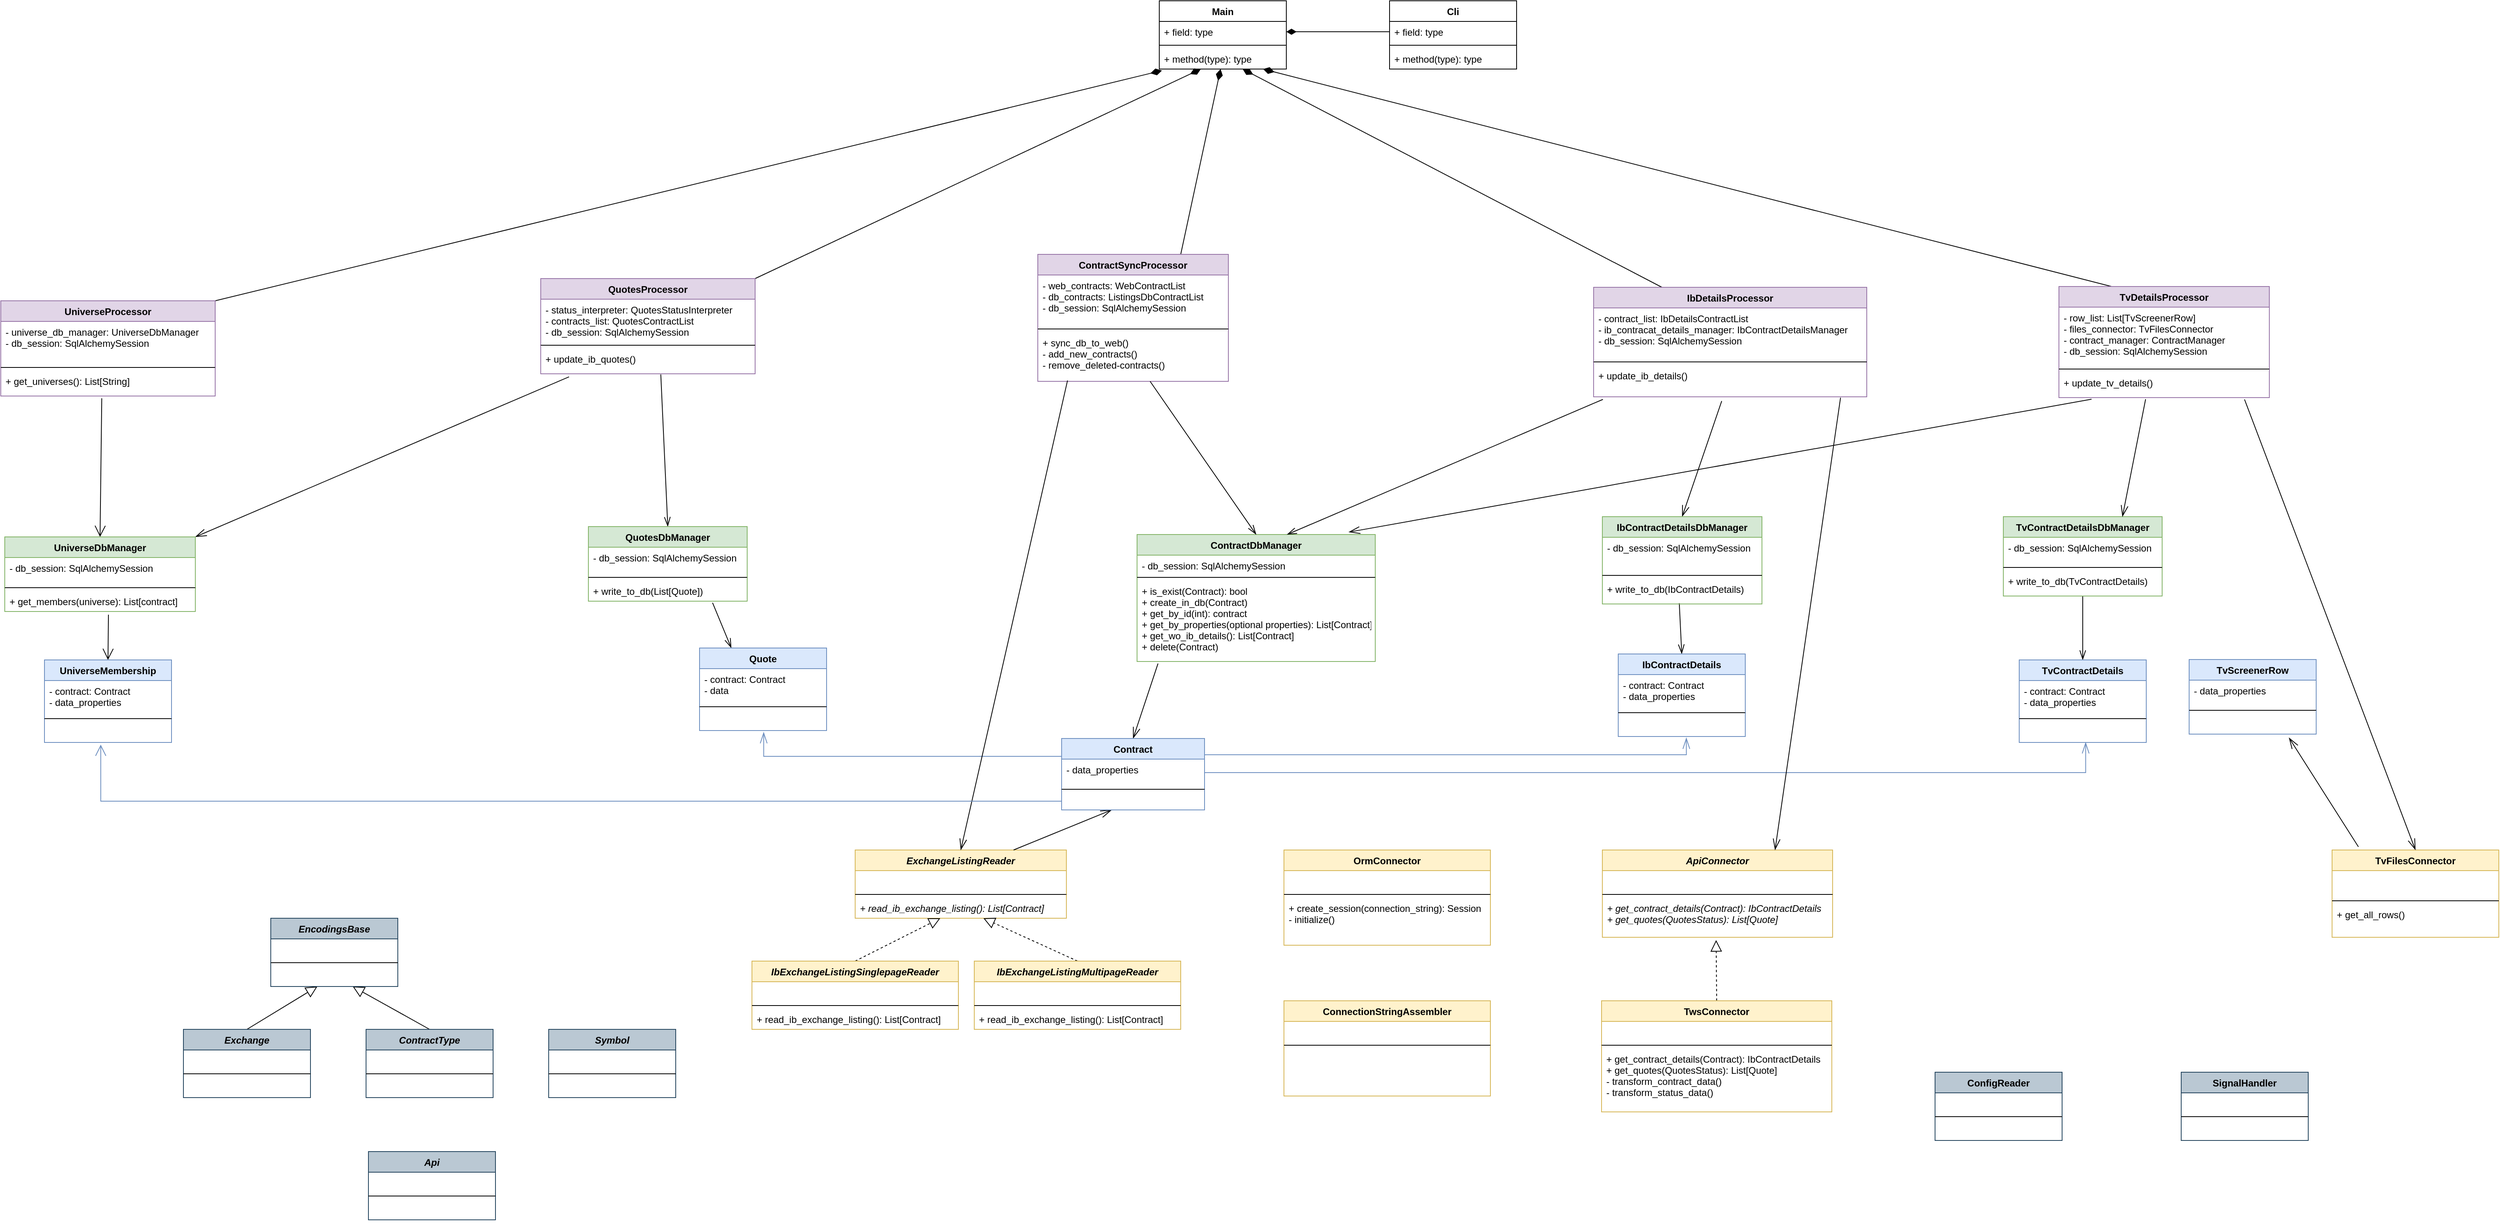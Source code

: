 <mxfile version="16.5.1" type="device"><diagram id="IdjLXu86w-GLdggfMfgk" name="Page-1"><mxGraphModel dx="1854" dy="2443" grid="1" gridSize="10" guides="1" tooltips="1" connect="1" arrows="1" fold="1" page="1" pageScale="1" pageWidth="827" pageHeight="1169" math="0" shadow="0"><root><mxCell id="0"/><mxCell id="1" parent="0"/><mxCell id="6zD2pfqzZopk3A7BasNK-46" style="edgeStyle=none;rounded=0;orthogonalLoop=1;jettySize=auto;html=1;entryX=0.5;entryY=0;entryDx=0;entryDy=0;startArrow=none;startFill=0;endArrow=openThin;endFill=0;fillColor=#000000;endSize=12;startSize=12;exitX=0.088;exitY=1.025;exitDx=0;exitDy=0;exitPerimeter=0;" parent="1" source="9" target="6zD2pfqzZopk3A7BasNK-41" edge="1"><mxGeometry relative="1" as="geometry"/></mxCell><mxCell id="6" value="ContractDbManager" style="swimlane;fontStyle=1;align=center;verticalAlign=top;childLayout=stackLayout;horizontal=1;startSize=26;horizontalStack=0;resizeParent=1;resizeParentMax=0;resizeLast=0;collapsible=1;marginBottom=0;fillColor=#d5e8d4;strokeColor=#82b366;" parent="1" vertex="1"><mxGeometry x="1795" y="152.5" width="300" height="160" as="geometry"/></mxCell><mxCell id="7" value="- db_session: SqlAlchemySession" style="text;strokeColor=none;fillColor=none;align=left;verticalAlign=top;spacingLeft=4;spacingRight=4;overflow=hidden;rotatable=0;points=[[0,0.5],[1,0.5]];portConstraint=eastwest;" parent="6" vertex="1"><mxGeometry y="26" width="300" height="24" as="geometry"/></mxCell><mxCell id="8" value="" style="line;strokeWidth=1;fillColor=none;align=left;verticalAlign=middle;spacingTop=-1;spacingLeft=3;spacingRight=3;rotatable=0;labelPosition=right;points=[];portConstraint=eastwest;" parent="6" vertex="1"><mxGeometry y="50" width="300" height="8" as="geometry"/></mxCell><mxCell id="9" value="+ is_exist(Contract): bool&#10;+ create_in_db(Contract)&#10;+ get_by_id(int): contract&#10;+ get_by_properties(optional properties): List[Contract]&#10;+ get_wo_ib_details(): List[Contract]&#10;+ delete(Contract)" style="text;strokeColor=none;fillColor=none;align=left;verticalAlign=top;spacingLeft=4;spacingRight=4;overflow=hidden;rotatable=0;points=[[0,0.5],[1,0.5]];portConstraint=eastwest;" parent="6" vertex="1"><mxGeometry y="58" width="300" height="102" as="geometry"/></mxCell><mxCell id="eqzDd1jZ1NdBC3ddUP8t-183" style="edgeStyle=none;rounded=0;orthogonalLoop=1;jettySize=auto;html=1;exitX=0.25;exitY=0;exitDx=0;exitDy=0;endArrow=none;endFill=0;startSize=10;endSize=12;entryX=0.782;entryY=1.077;entryDx=0;entryDy=0;entryPerimeter=0;startArrow=openThin;startFill=0;" parent="1" source="10" target="6zD2pfqzZopk3A7BasNK-56" edge="1"><mxGeometry relative="1" as="geometry"><mxPoint x="1382.697" y="-9.5" as="targetPoint"/></mxGeometry></mxCell><mxCell id="10" value="Quote" style="swimlane;fontStyle=1;align=center;verticalAlign=top;childLayout=stackLayout;horizontal=1;startSize=26;horizontalStack=0;resizeParent=1;resizeParentMax=0;resizeLast=0;collapsible=1;marginBottom=0;fillColor=#dae8fc;strokeColor=#6c8ebf;" parent="1" vertex="1"><mxGeometry x="1244" y="295.5" width="160" height="104" as="geometry"/></mxCell><mxCell id="11" value="- contract: Contract&#10;- data" style="text;strokeColor=none;fillColor=none;align=left;verticalAlign=top;spacingLeft=4;spacingRight=4;overflow=hidden;rotatable=0;points=[[0,0.5],[1,0.5]];portConstraint=eastwest;" parent="10" vertex="1"><mxGeometry y="26" width="160" height="44" as="geometry"/></mxCell><mxCell id="12" value="" style="line;strokeWidth=1;fillColor=none;align=left;verticalAlign=middle;spacingTop=-1;spacingLeft=3;spacingRight=3;rotatable=0;labelPosition=right;points=[];portConstraint=eastwest;" parent="10" vertex="1"><mxGeometry y="70" width="160" height="8" as="geometry"/></mxCell><mxCell id="13" value=" " style="text;strokeColor=none;fillColor=none;align=left;verticalAlign=top;spacingLeft=4;spacingRight=4;overflow=hidden;rotatable=0;points=[[0,0.5],[1,0.5]];portConstraint=eastwest;" parent="10" vertex="1"><mxGeometry y="78" width="160" height="26" as="geometry"/></mxCell><mxCell id="eqzDd1jZ1NdBC3ddUP8t-166" style="edgeStyle=none;rounded=0;orthogonalLoop=1;jettySize=auto;html=1;exitX=0.5;exitY=0;exitDx=0;exitDy=0;entryX=0.56;entryY=1.026;entryDx=0;entryDy=0;entryPerimeter=0;endArrow=none;endFill=0;startSize=10;endSize=12;startArrow=openThin;startFill=0;" parent="1" source="6zD2pfqzZopk3A7BasNK-53" target="eqzDd1jZ1NdBC3ddUP8t-92" edge="1"><mxGeometry relative="1" as="geometry"><mxPoint x="1034" y="60" as="sourcePoint"/></mxGeometry></mxCell><mxCell id="eqzDd1jZ1NdBC3ddUP8t-181" style="edgeStyle=none;rounded=0;orthogonalLoop=1;jettySize=auto;html=1;exitX=0.5;exitY=0;exitDx=0;exitDy=0;endArrow=none;endFill=0;startSize=10;endSize=12;startArrow=openThin;startFill=0;entryX=0.482;entryY=0.969;entryDx=0;entryDy=0;entryPerimeter=0;" parent="1" source="6zD2pfqzZopk3A7BasNK-80" target="6zD2pfqzZopk3A7BasNK-76" edge="1"><mxGeometry relative="1" as="geometry"><mxPoint x="904" y="325" as="sourcePoint"/><mxPoint x="920" y="280" as="targetPoint"/></mxGeometry></mxCell><mxCell id="eqzDd1jZ1NdBC3ddUP8t-187" style="edgeStyle=none;rounded=0;orthogonalLoop=1;jettySize=auto;html=1;exitX=0.75;exitY=0;exitDx=0;exitDy=0;endArrow=diamondThin;endFill=1;startSize=10;endSize=12;startArrow=none;startFill=0;" parent="1" source="30" target="eqzDd1jZ1NdBC3ddUP8t-129" edge="1"><mxGeometry relative="1" as="geometry"/></mxCell><mxCell id="30" value="ContractSyncProcessor" style="swimlane;fontStyle=1;align=center;verticalAlign=top;childLayout=stackLayout;horizontal=1;startSize=26;horizontalStack=0;resizeParent=1;resizeParentMax=0;resizeLast=0;collapsible=1;marginBottom=0;fillColor=#e1d5e7;strokeColor=#9673a6;" parent="1" vertex="1"><mxGeometry x="1670" y="-200.5" width="240" height="160" as="geometry"/></mxCell><mxCell id="31" value="- web_contracts: WebContractList&#10;- db_contracts: ListingsDbContractList&#10;- db_session: SqlAlchemySession" style="text;strokeColor=none;fillColor=none;align=left;verticalAlign=top;spacingLeft=4;spacingRight=4;overflow=hidden;rotatable=0;points=[[0,0.5],[1,0.5]];portConstraint=eastwest;" parent="30" vertex="1"><mxGeometry y="26" width="240" height="64" as="geometry"/></mxCell><mxCell id="32" value="" style="line;strokeWidth=1;fillColor=none;align=left;verticalAlign=middle;spacingTop=-1;spacingLeft=3;spacingRight=3;rotatable=0;labelPosition=right;points=[];portConstraint=eastwest;" parent="30" vertex="1"><mxGeometry y="90" width="240" height="8" as="geometry"/></mxCell><mxCell id="33" value="+ sync_db_to_web()&#10;- add_new_contracts()&#10;- remove_deleted-contracts()" style="text;strokeColor=none;fillColor=none;align=left;verticalAlign=top;spacingLeft=4;spacingRight=4;overflow=hidden;rotatable=0;points=[[0,0.5],[1,0.5]];portConstraint=eastwest;" parent="30" vertex="1"><mxGeometry y="98" width="240" height="62" as="geometry"/></mxCell><mxCell id="eqzDd1jZ1NdBC3ddUP8t-169" style="edgeStyle=none;rounded=0;orthogonalLoop=1;jettySize=auto;html=1;exitX=0.5;exitY=0;exitDx=0;exitDy=0;endArrow=none;endFill=0;startSize=10;endSize=12;startArrow=openThin;startFill=0;" parent="1" source="6" target="33" edge="1"><mxGeometry relative="1" as="geometry"><mxPoint x="1945" y="29.5" as="sourcePoint"/></mxGeometry></mxCell><mxCell id="eqzDd1jZ1NdBC3ddUP8t-41" value="ExchangeListingReader" style="swimlane;fontStyle=3;align=center;verticalAlign=top;childLayout=stackLayout;horizontal=1;startSize=26;horizontalStack=0;resizeParent=1;resizeParentMax=0;resizeLast=0;collapsible=1;marginBottom=0;fillColor=#fff2cc;strokeColor=#d6b656;" parent="1" vertex="1"><mxGeometry x="1440" y="550" width="266" height="86" as="geometry"/></mxCell><mxCell id="eqzDd1jZ1NdBC3ddUP8t-42" value=" " style="text;strokeColor=none;fillColor=none;align=left;verticalAlign=top;spacingLeft=4;spacingRight=4;overflow=hidden;rotatable=0;points=[[0,0.5],[1,0.5]];portConstraint=eastwest;" parent="eqzDd1jZ1NdBC3ddUP8t-41" vertex="1"><mxGeometry y="26" width="266" height="26" as="geometry"/></mxCell><mxCell id="eqzDd1jZ1NdBC3ddUP8t-43" value="" style="line;strokeWidth=1;fillColor=none;align=left;verticalAlign=middle;spacingTop=-1;spacingLeft=3;spacingRight=3;rotatable=0;labelPosition=right;points=[];portConstraint=eastwest;" parent="eqzDd1jZ1NdBC3ddUP8t-41" vertex="1"><mxGeometry y="52" width="266" height="8" as="geometry"/></mxCell><mxCell id="eqzDd1jZ1NdBC3ddUP8t-44" value="+ read_ib_exchange_listing(): List[Contract]" style="text;strokeColor=none;fillColor=none;align=left;verticalAlign=top;spacingLeft=4;spacingRight=4;overflow=hidden;rotatable=0;points=[[0,0.5],[1,0.5]];portConstraint=eastwest;fontStyle=2" parent="eqzDd1jZ1NdBC3ddUP8t-41" vertex="1"><mxGeometry y="60" width="266" height="26" as="geometry"/></mxCell><mxCell id="eqzDd1jZ1NdBC3ddUP8t-203" style="edgeStyle=none;rounded=0;orthogonalLoop=1;jettySize=auto;html=1;exitX=0.5;exitY=0;exitDx=0;exitDy=0;endArrow=block;endFill=0;startSize=10;endSize=12;dashed=1;" parent="1" source="eqzDd1jZ1NdBC3ddUP8t-45" target="eqzDd1jZ1NdBC3ddUP8t-44" edge="1"><mxGeometry relative="1" as="geometry"/></mxCell><mxCell id="eqzDd1jZ1NdBC3ddUP8t-45" value="IbExchangeListingSinglepageReader" style="swimlane;fontStyle=3;align=center;verticalAlign=top;childLayout=stackLayout;horizontal=1;startSize=26;horizontalStack=0;resizeParent=1;resizeParentMax=0;resizeLast=0;collapsible=1;marginBottom=0;fillColor=#fff2cc;strokeColor=#d6b656;" parent="1" vertex="1"><mxGeometry x="1310" y="690" width="260" height="86" as="geometry"/></mxCell><mxCell id="eqzDd1jZ1NdBC3ddUP8t-46" value=" " style="text;strokeColor=none;fillColor=none;align=left;verticalAlign=top;spacingLeft=4;spacingRight=4;overflow=hidden;rotatable=0;points=[[0,0.5],[1,0.5]];portConstraint=eastwest;" parent="eqzDd1jZ1NdBC3ddUP8t-45" vertex="1"><mxGeometry y="26" width="260" height="26" as="geometry"/></mxCell><mxCell id="eqzDd1jZ1NdBC3ddUP8t-47" value="" style="line;strokeWidth=1;fillColor=none;align=left;verticalAlign=middle;spacingTop=-1;spacingLeft=3;spacingRight=3;rotatable=0;labelPosition=right;points=[];portConstraint=eastwest;" parent="eqzDd1jZ1NdBC3ddUP8t-45" vertex="1"><mxGeometry y="52" width="260" height="8" as="geometry"/></mxCell><mxCell id="eqzDd1jZ1NdBC3ddUP8t-48" value="+ read_ib_exchange_listing(): List[Contract]" style="text;strokeColor=none;fillColor=none;align=left;verticalAlign=top;spacingLeft=4;spacingRight=4;overflow=hidden;rotatable=0;points=[[0,0.5],[1,0.5]];portConstraint=eastwest;fontStyle=0" parent="eqzDd1jZ1NdBC3ddUP8t-45" vertex="1"><mxGeometry y="60" width="260" height="26" as="geometry"/></mxCell><mxCell id="eqzDd1jZ1NdBC3ddUP8t-204" style="edgeStyle=none;rounded=0;orthogonalLoop=1;jettySize=auto;html=1;exitX=0.5;exitY=0;exitDx=0;exitDy=0;dashed=1;endArrow=block;endFill=0;startSize=10;endSize=12;" parent="1" source="eqzDd1jZ1NdBC3ddUP8t-49" target="eqzDd1jZ1NdBC3ddUP8t-44" edge="1"><mxGeometry relative="1" as="geometry"/></mxCell><mxCell id="eqzDd1jZ1NdBC3ddUP8t-49" value="IbExchangeListingMultipageReader" style="swimlane;fontStyle=3;align=center;verticalAlign=top;childLayout=stackLayout;horizontal=1;startSize=26;horizontalStack=0;resizeParent=1;resizeParentMax=0;resizeLast=0;collapsible=1;marginBottom=0;fillColor=#fff2cc;strokeColor=#d6b656;" parent="1" vertex="1"><mxGeometry x="1590" y="690" width="260" height="86" as="geometry"/></mxCell><mxCell id="eqzDd1jZ1NdBC3ddUP8t-50" value=" " style="text;strokeColor=none;fillColor=none;align=left;verticalAlign=top;spacingLeft=4;spacingRight=4;overflow=hidden;rotatable=0;points=[[0,0.5],[1,0.5]];portConstraint=eastwest;" parent="eqzDd1jZ1NdBC3ddUP8t-49" vertex="1"><mxGeometry y="26" width="260" height="26" as="geometry"/></mxCell><mxCell id="eqzDd1jZ1NdBC3ddUP8t-51" value="" style="line;strokeWidth=1;fillColor=none;align=left;verticalAlign=middle;spacingTop=-1;spacingLeft=3;spacingRight=3;rotatable=0;labelPosition=right;points=[];portConstraint=eastwest;" parent="eqzDd1jZ1NdBC3ddUP8t-49" vertex="1"><mxGeometry y="52" width="260" height="8" as="geometry"/></mxCell><mxCell id="eqzDd1jZ1NdBC3ddUP8t-52" value="+ read_ib_exchange_listing(): List[Contract]" style="text;strokeColor=none;fillColor=none;align=left;verticalAlign=top;spacingLeft=4;spacingRight=4;overflow=hidden;rotatable=0;points=[[0,0.5],[1,0.5]];portConstraint=eastwest;fontStyle=0" parent="eqzDd1jZ1NdBC3ddUP8t-49" vertex="1"><mxGeometry y="60" width="260" height="26" as="geometry"/></mxCell><mxCell id="eqzDd1jZ1NdBC3ddUP8t-189" style="edgeStyle=none;rounded=0;orthogonalLoop=1;jettySize=auto;html=1;exitX=0.25;exitY=0;exitDx=0;exitDy=0;endArrow=diamondThin;endFill=1;startSize=10;endSize=12;startArrow=none;startFill=0;" parent="1" source="eqzDd1jZ1NdBC3ddUP8t-65" target="eqzDd1jZ1NdBC3ddUP8t-129" edge="1"><mxGeometry relative="1" as="geometry"/></mxCell><mxCell id="eqzDd1jZ1NdBC3ddUP8t-65" value="IbDetailsProcessor" style="swimlane;fontStyle=1;align=center;verticalAlign=top;childLayout=stackLayout;horizontal=1;startSize=26;horizontalStack=0;resizeParent=1;resizeParentMax=0;resizeLast=0;collapsible=1;marginBottom=0;fillColor=#e1d5e7;strokeColor=#9673a6;" parent="1" vertex="1"><mxGeometry x="2370" y="-159" width="344" height="138" as="geometry"/></mxCell><mxCell id="eqzDd1jZ1NdBC3ddUP8t-66" value="- contract_list: IbDetailsContractList&#10;- ib_contracat_details_manager: IbContractDetailsManager&#10;- db_session: SqlAlchemySession" style="text;strokeColor=none;fillColor=none;align=left;verticalAlign=top;spacingLeft=4;spacingRight=4;overflow=hidden;rotatable=0;points=[[0,0.5],[1,0.5]];portConstraint=eastwest;fontStyle=0" parent="eqzDd1jZ1NdBC3ddUP8t-65" vertex="1"><mxGeometry y="26" width="344" height="64" as="geometry"/></mxCell><mxCell id="eqzDd1jZ1NdBC3ddUP8t-67" value="" style="line;strokeWidth=1;fillColor=none;align=left;verticalAlign=middle;spacingTop=-1;spacingLeft=3;spacingRight=3;rotatable=0;labelPosition=right;points=[];portConstraint=eastwest;" parent="eqzDd1jZ1NdBC3ddUP8t-65" vertex="1"><mxGeometry y="90" width="344" height="8" as="geometry"/></mxCell><mxCell id="eqzDd1jZ1NdBC3ddUP8t-68" value="+ update_ib_details()&#10;" style="text;strokeColor=none;fillColor=none;align=left;verticalAlign=top;spacingLeft=4;spacingRight=4;overflow=hidden;rotatable=0;points=[[0,0.5],[1,0.5]];portConstraint=eastwest;" parent="eqzDd1jZ1NdBC3ddUP8t-65" vertex="1"><mxGeometry y="98" width="344" height="40" as="geometry"/></mxCell><mxCell id="eqzDd1jZ1NdBC3ddUP8t-69" value="ApiConnector" style="swimlane;fontStyle=3;align=center;verticalAlign=top;childLayout=stackLayout;horizontal=1;startSize=26;horizontalStack=0;resizeParent=1;resizeParentMax=0;resizeLast=0;collapsible=1;marginBottom=0;fillColor=#fff2cc;strokeColor=#d6b656;" parent="1" vertex="1"><mxGeometry x="2381" y="550" width="290" height="110" as="geometry"/></mxCell><mxCell id="eqzDd1jZ1NdBC3ddUP8t-70" value=" " style="text;strokeColor=none;fillColor=none;align=left;verticalAlign=top;spacingLeft=4;spacingRight=4;overflow=hidden;rotatable=0;points=[[0,0.5],[1,0.5]];portConstraint=eastwest;" parent="eqzDd1jZ1NdBC3ddUP8t-69" vertex="1"><mxGeometry y="26" width="290" height="26" as="geometry"/></mxCell><mxCell id="eqzDd1jZ1NdBC3ddUP8t-71" value="" style="line;strokeWidth=1;fillColor=none;align=left;verticalAlign=middle;spacingTop=-1;spacingLeft=3;spacingRight=3;rotatable=0;labelPosition=right;points=[];portConstraint=eastwest;" parent="eqzDd1jZ1NdBC3ddUP8t-69" vertex="1"><mxGeometry y="52" width="290" height="8" as="geometry"/></mxCell><mxCell id="eqzDd1jZ1NdBC3ddUP8t-72" value="+ get_contract_details(Contract): IbContractDetails&#10;+ get_quotes(QuotesStatus): List[Quote]" style="text;strokeColor=none;fillColor=none;align=left;verticalAlign=top;spacingLeft=4;spacingRight=4;overflow=hidden;rotatable=0;points=[[0,0.5],[1,0.5]];portConstraint=eastwest;fontStyle=2" parent="eqzDd1jZ1NdBC3ddUP8t-69" vertex="1"><mxGeometry y="60" width="290" height="50" as="geometry"/></mxCell><mxCell id="eqzDd1jZ1NdBC3ddUP8t-190" style="edgeStyle=none;rounded=0;orthogonalLoop=1;jettySize=auto;html=1;exitX=0.25;exitY=0;exitDx=0;exitDy=0;endArrow=diamondThin;endFill=1;startSize=10;endSize=12;startArrow=none;startFill=0;" parent="1" source="eqzDd1jZ1NdBC3ddUP8t-85" target="eqzDd1jZ1NdBC3ddUP8t-129" edge="1"><mxGeometry relative="1" as="geometry"/></mxCell><mxCell id="eqzDd1jZ1NdBC3ddUP8t-85" value="TvDetailsProcessor" style="swimlane;fontStyle=1;align=center;verticalAlign=top;childLayout=stackLayout;horizontal=1;startSize=26;horizontalStack=0;resizeParent=1;resizeParentMax=0;resizeLast=0;collapsible=1;marginBottom=0;fillColor=#e1d5e7;strokeColor=#9673a6;" parent="1" vertex="1"><mxGeometry x="2956" y="-160" width="265" height="140" as="geometry"/></mxCell><mxCell id="eqzDd1jZ1NdBC3ddUP8t-86" value="- row_list: List[TvScreenerRow]&#10;- files_connector: TvFilesConnector&#10;- contract_manager: ContractManager&#10;- db_session: SqlAlchemySession" style="text;strokeColor=none;fillColor=none;align=left;verticalAlign=top;spacingLeft=4;spacingRight=4;overflow=hidden;rotatable=0;points=[[0,0.5],[1,0.5]];portConstraint=eastwest;fontStyle=0" parent="eqzDd1jZ1NdBC3ddUP8t-85" vertex="1"><mxGeometry y="26" width="265" height="74" as="geometry"/></mxCell><mxCell id="eqzDd1jZ1NdBC3ddUP8t-87" value="" style="line;strokeWidth=1;fillColor=none;align=left;verticalAlign=middle;spacingTop=-1;spacingLeft=3;spacingRight=3;rotatable=0;labelPosition=right;points=[];portConstraint=eastwest;" parent="eqzDd1jZ1NdBC3ddUP8t-85" vertex="1"><mxGeometry y="100" width="265" height="8" as="geometry"/></mxCell><mxCell id="eqzDd1jZ1NdBC3ddUP8t-88" value="+ update_tv_details()" style="text;strokeColor=none;fillColor=none;align=left;verticalAlign=top;spacingLeft=4;spacingRight=4;overflow=hidden;rotatable=0;points=[[0,0.5],[1,0.5]];portConstraint=eastwest;" parent="eqzDd1jZ1NdBC3ddUP8t-85" vertex="1"><mxGeometry y="108" width="265" height="32" as="geometry"/></mxCell><mxCell id="eqzDd1jZ1NdBC3ddUP8t-188" style="edgeStyle=none;rounded=0;orthogonalLoop=1;jettySize=auto;html=1;endArrow=diamondThin;endFill=1;startSize=10;endSize=12;exitX=1;exitY=0;exitDx=0;exitDy=0;startArrow=none;startFill=0;" parent="1" source="eqzDd1jZ1NdBC3ddUP8t-89" target="eqzDd1jZ1NdBC3ddUP8t-129" edge="1"><mxGeometry relative="1" as="geometry"><mxPoint x="740" y="-180" as="sourcePoint"/></mxGeometry></mxCell><mxCell id="eqzDd1jZ1NdBC3ddUP8t-89" value="QuotesProcessor" style="swimlane;fontStyle=1;align=center;verticalAlign=top;childLayout=stackLayout;horizontal=1;startSize=26;horizontalStack=0;resizeParent=1;resizeParentMax=0;resizeLast=0;collapsible=1;marginBottom=0;fillColor=#e1d5e7;strokeColor=#9673a6;" parent="1" vertex="1"><mxGeometry x="1044" y="-170" width="270" height="120" as="geometry"/></mxCell><mxCell id="eqzDd1jZ1NdBC3ddUP8t-90" value="- status_interpreter: QuotesStatusInterpreter&#10;- contracts_list: QuotesContractList&#10;- db_session: SqlAlchemySession" style="text;strokeColor=none;fillColor=none;align=left;verticalAlign=top;spacingLeft=4;spacingRight=4;overflow=hidden;rotatable=0;points=[[0,0.5],[1,0.5]];portConstraint=eastwest;" parent="eqzDd1jZ1NdBC3ddUP8t-89" vertex="1"><mxGeometry y="26" width="270" height="54" as="geometry"/></mxCell><mxCell id="eqzDd1jZ1NdBC3ddUP8t-91" value="" style="line;strokeWidth=1;fillColor=none;align=left;verticalAlign=middle;spacingTop=-1;spacingLeft=3;spacingRight=3;rotatable=0;labelPosition=right;points=[];portConstraint=eastwest;" parent="eqzDd1jZ1NdBC3ddUP8t-89" vertex="1"><mxGeometry y="80" width="270" height="8" as="geometry"/></mxCell><mxCell id="eqzDd1jZ1NdBC3ddUP8t-92" value="+ update_ib_quotes()&#10;" style="text;strokeColor=none;fillColor=none;align=left;verticalAlign=top;spacingLeft=4;spacingRight=4;overflow=hidden;rotatable=0;points=[[0,0.5],[1,0.5]];portConstraint=eastwest;" parent="eqzDd1jZ1NdBC3ddUP8t-89" vertex="1"><mxGeometry y="88" width="270" height="32" as="geometry"/></mxCell><mxCell id="eqzDd1jZ1NdBC3ddUP8t-97" value="TvFilesConnector" style="swimlane;fontStyle=1;align=center;verticalAlign=top;childLayout=stackLayout;horizontal=1;startSize=26;horizontalStack=0;resizeParent=1;resizeParentMax=0;resizeLast=0;collapsible=1;marginBottom=0;fillColor=#fff2cc;strokeColor=#d6b656;" parent="1" vertex="1"><mxGeometry x="3300" y="550" width="210" height="110" as="geometry"/></mxCell><mxCell id="eqzDd1jZ1NdBC3ddUP8t-98" value=" " style="text;strokeColor=none;fillColor=none;align=left;verticalAlign=top;spacingLeft=4;spacingRight=4;overflow=hidden;rotatable=0;points=[[0,0.5],[1,0.5]];portConstraint=eastwest;" parent="eqzDd1jZ1NdBC3ddUP8t-97" vertex="1"><mxGeometry y="26" width="210" height="34" as="geometry"/></mxCell><mxCell id="eqzDd1jZ1NdBC3ddUP8t-99" value="" style="line;strokeWidth=1;fillColor=none;align=left;verticalAlign=middle;spacingTop=-1;spacingLeft=3;spacingRight=3;rotatable=0;labelPosition=right;points=[];portConstraint=eastwest;" parent="eqzDd1jZ1NdBC3ddUP8t-97" vertex="1"><mxGeometry y="60" width="210" height="8" as="geometry"/></mxCell><mxCell id="eqzDd1jZ1NdBC3ddUP8t-100" value="+ get_all_rows()" style="text;strokeColor=none;fillColor=none;align=left;verticalAlign=top;spacingLeft=4;spacingRight=4;overflow=hidden;rotatable=0;points=[[0,0.5],[1,0.5]];portConstraint=eastwest;" parent="eqzDd1jZ1NdBC3ddUP8t-97" vertex="1"><mxGeometry y="68" width="210" height="42" as="geometry"/></mxCell><mxCell id="eqzDd1jZ1NdBC3ddUP8t-180" style="edgeStyle=none;rounded=0;orthogonalLoop=1;jettySize=auto;html=1;exitX=0.5;exitY=0;exitDx=0;exitDy=0;endArrow=none;endFill=0;startSize=10;endSize=12;startArrow=openThin;startFill=0;" parent="1" source="eqzDd1jZ1NdBC3ddUP8t-102" target="eqzDd1jZ1NdBC3ddUP8t-125" edge="1"><mxGeometry relative="1" as="geometry"/></mxCell><mxCell id="eqzDd1jZ1NdBC3ddUP8t-102" value="TvContractDetails" style="swimlane;fontStyle=1;align=center;verticalAlign=top;childLayout=stackLayout;horizontal=1;startSize=26;horizontalStack=0;resizeParent=1;resizeParentMax=0;resizeLast=0;collapsible=1;marginBottom=0;fillColor=#dae8fc;strokeColor=#6c8ebf;" parent="1" vertex="1"><mxGeometry x="2906" y="310.5" width="160" height="104" as="geometry"/></mxCell><mxCell id="eqzDd1jZ1NdBC3ddUP8t-103" value="- contract: Contract&#10;- data_properties" style="text;strokeColor=none;fillColor=none;align=left;verticalAlign=top;spacingLeft=4;spacingRight=4;overflow=hidden;rotatable=0;points=[[0,0.5],[1,0.5]];portConstraint=eastwest;" parent="eqzDd1jZ1NdBC3ddUP8t-102" vertex="1"><mxGeometry y="26" width="160" height="44" as="geometry"/></mxCell><mxCell id="eqzDd1jZ1NdBC3ddUP8t-104" value="" style="line;strokeWidth=1;fillColor=none;align=left;verticalAlign=middle;spacingTop=-1;spacingLeft=3;spacingRight=3;rotatable=0;labelPosition=right;points=[];portConstraint=eastwest;" parent="eqzDd1jZ1NdBC3ddUP8t-102" vertex="1"><mxGeometry y="70" width="160" height="8" as="geometry"/></mxCell><mxCell id="eqzDd1jZ1NdBC3ddUP8t-105" value=" " style="text;strokeColor=none;fillColor=none;align=left;verticalAlign=top;spacingLeft=4;spacingRight=4;overflow=hidden;rotatable=0;points=[[0,0.5],[1,0.5]];portConstraint=eastwest;" parent="eqzDd1jZ1NdBC3ddUP8t-102" vertex="1"><mxGeometry y="78" width="160" height="26" as="geometry"/></mxCell><mxCell id="eqzDd1jZ1NdBC3ddUP8t-179" style="edgeStyle=none;rounded=0;orthogonalLoop=1;jettySize=auto;html=1;exitX=0.786;exitY=1.173;exitDx=0;exitDy=0;endArrow=none;endFill=0;startSize=12;endSize=12;startArrow=openThin;startFill=0;entryX=0.158;entryY=-0.036;entryDx=0;entryDy=0;entryPerimeter=0;exitPerimeter=0;" parent="1" source="8Hc5fXqvVGLzUO28A5en-91" target="eqzDd1jZ1NdBC3ddUP8t-97" edge="1"><mxGeometry relative="1" as="geometry"><mxPoint x="1746" y="363.0" as="sourcePoint"/></mxGeometry></mxCell><mxCell id="eqzDd1jZ1NdBC3ddUP8t-164" style="edgeStyle=none;rounded=0;orthogonalLoop=1;jettySize=auto;html=1;entryX=0.034;entryY=1.081;entryDx=0;entryDy=0;entryPerimeter=0;endArrow=none;endFill=0;startSize=10;endSize=12;exitX=0.63;exitY=0;exitDx=0;exitDy=0;startArrow=openThin;startFill=0;exitPerimeter=0;" parent="1" source="6" target="eqzDd1jZ1NdBC3ddUP8t-68" edge="1"><mxGeometry relative="1" as="geometry"><mxPoint x="2499" y="34" as="sourcePoint"/></mxGeometry></mxCell><mxCell id="eqzDd1jZ1NdBC3ddUP8t-122" value="TvContractDetailsDbManager" style="swimlane;fontStyle=1;align=center;verticalAlign=top;childLayout=stackLayout;horizontal=1;startSize=26;horizontalStack=0;resizeParent=1;resizeParentMax=0;resizeLast=0;collapsible=1;marginBottom=0;fillColor=#d5e8d4;strokeColor=#82b366;" parent="1" vertex="1"><mxGeometry x="2886" y="130" width="200" height="100" as="geometry"/></mxCell><mxCell id="eqzDd1jZ1NdBC3ddUP8t-123" value="- db_session: SqlAlchemySession" style="text;strokeColor=none;fillColor=none;align=left;verticalAlign=top;spacingLeft=4;spacingRight=4;overflow=hidden;rotatable=0;points=[[0,0.5],[1,0.5]];portConstraint=eastwest;" parent="eqzDd1jZ1NdBC3ddUP8t-122" vertex="1"><mxGeometry y="26" width="200" height="34" as="geometry"/></mxCell><mxCell id="eqzDd1jZ1NdBC3ddUP8t-124" value="" style="line;strokeWidth=1;fillColor=none;align=left;verticalAlign=middle;spacingTop=-1;spacingLeft=3;spacingRight=3;rotatable=0;labelPosition=right;points=[];portConstraint=eastwest;" parent="eqzDd1jZ1NdBC3ddUP8t-122" vertex="1"><mxGeometry y="60" width="200" height="8" as="geometry"/></mxCell><mxCell id="eqzDd1jZ1NdBC3ddUP8t-125" value="+ write_to_db(TvContractDetails)" style="text;strokeColor=none;fillColor=none;align=left;verticalAlign=top;spacingLeft=4;spacingRight=4;overflow=hidden;rotatable=0;points=[[0,0.5],[1,0.5]];portConstraint=eastwest;" parent="eqzDd1jZ1NdBC3ddUP8t-122" vertex="1"><mxGeometry y="68" width="200" height="32" as="geometry"/></mxCell><mxCell id="eqzDd1jZ1NdBC3ddUP8t-191" style="edgeStyle=none;rounded=0;orthogonalLoop=1;jettySize=auto;html=1;exitX=1;exitY=0.5;exitDx=0;exitDy=0;endArrow=none;endFill=0;startSize=10;endSize=12;entryX=0;entryY=0.5;entryDx=0;entryDy=0;startArrow=diamondThin;startFill=1;" parent="1" source="eqzDd1jZ1NdBC3ddUP8t-127" target="eqzDd1jZ1NdBC3ddUP8t-131" edge="1"><mxGeometry relative="1" as="geometry"/></mxCell><mxCell id="eqzDd1jZ1NdBC3ddUP8t-126" value="Main" style="swimlane;fontStyle=1;align=center;verticalAlign=top;childLayout=stackLayout;horizontal=1;startSize=26;horizontalStack=0;resizeParent=1;resizeParentMax=0;resizeLast=0;collapsible=1;marginBottom=0;" parent="1" vertex="1"><mxGeometry x="1823" y="-520" width="160" height="86" as="geometry"/></mxCell><mxCell id="eqzDd1jZ1NdBC3ddUP8t-127" value="+ field: type" style="text;strokeColor=none;fillColor=none;align=left;verticalAlign=top;spacingLeft=4;spacingRight=4;overflow=hidden;rotatable=0;points=[[0,0.5],[1,0.5]];portConstraint=eastwest;" parent="eqzDd1jZ1NdBC3ddUP8t-126" vertex="1"><mxGeometry y="26" width="160" height="26" as="geometry"/></mxCell><mxCell id="eqzDd1jZ1NdBC3ddUP8t-128" value="" style="line;strokeWidth=1;fillColor=none;align=left;verticalAlign=middle;spacingTop=-1;spacingLeft=3;spacingRight=3;rotatable=0;labelPosition=right;points=[];portConstraint=eastwest;" parent="eqzDd1jZ1NdBC3ddUP8t-126" vertex="1"><mxGeometry y="52" width="160" height="8" as="geometry"/></mxCell><mxCell id="eqzDd1jZ1NdBC3ddUP8t-129" value="+ method(type): type" style="text;strokeColor=none;fillColor=none;align=left;verticalAlign=top;spacingLeft=4;spacingRight=4;overflow=hidden;rotatable=0;points=[[0,0.5],[1,0.5]];portConstraint=eastwest;" parent="eqzDd1jZ1NdBC3ddUP8t-126" vertex="1"><mxGeometry y="60" width="160" height="26" as="geometry"/></mxCell><mxCell id="eqzDd1jZ1NdBC3ddUP8t-130" value="Cli" style="swimlane;fontStyle=1;align=center;verticalAlign=top;childLayout=stackLayout;horizontal=1;startSize=26;horizontalStack=0;resizeParent=1;resizeParentMax=0;resizeLast=0;collapsible=1;marginBottom=0;" parent="1" vertex="1"><mxGeometry x="2113" y="-520" width="160" height="86" as="geometry"/></mxCell><mxCell id="eqzDd1jZ1NdBC3ddUP8t-131" value="+ field: type" style="text;strokeColor=none;fillColor=none;align=left;verticalAlign=top;spacingLeft=4;spacingRight=4;overflow=hidden;rotatable=0;points=[[0,0.5],[1,0.5]];portConstraint=eastwest;" parent="eqzDd1jZ1NdBC3ddUP8t-130" vertex="1"><mxGeometry y="26" width="160" height="26" as="geometry"/></mxCell><mxCell id="eqzDd1jZ1NdBC3ddUP8t-132" value="" style="line;strokeWidth=1;fillColor=none;align=left;verticalAlign=middle;spacingTop=-1;spacingLeft=3;spacingRight=3;rotatable=0;labelPosition=right;points=[];portConstraint=eastwest;" parent="eqzDd1jZ1NdBC3ddUP8t-130" vertex="1"><mxGeometry y="52" width="160" height="8" as="geometry"/></mxCell><mxCell id="eqzDd1jZ1NdBC3ddUP8t-133" value="+ method(type): type" style="text;strokeColor=none;fillColor=none;align=left;verticalAlign=top;spacingLeft=4;spacingRight=4;overflow=hidden;rotatable=0;points=[[0,0.5],[1,0.5]];portConstraint=eastwest;" parent="eqzDd1jZ1NdBC3ddUP8t-130" vertex="1"><mxGeometry y="60" width="160" height="26" as="geometry"/></mxCell><mxCell id="eqzDd1jZ1NdBC3ddUP8t-134" value="SignalHandler" style="swimlane;fontStyle=1;align=center;verticalAlign=top;childLayout=stackLayout;horizontal=1;startSize=26;horizontalStack=0;resizeParent=1;resizeParentMax=0;resizeLast=0;collapsible=1;marginBottom=0;fillColor=#bac8d3;strokeColor=#23445d;" parent="1" vertex="1"><mxGeometry x="3110" y="830" width="160" height="86" as="geometry"/></mxCell><mxCell id="eqzDd1jZ1NdBC3ddUP8t-135" value=" " style="text;strokeColor=none;fillColor=none;align=left;verticalAlign=top;spacingLeft=4;spacingRight=4;overflow=hidden;rotatable=0;points=[[0,0.5],[1,0.5]];portConstraint=eastwest;" parent="eqzDd1jZ1NdBC3ddUP8t-134" vertex="1"><mxGeometry y="26" width="160" height="26" as="geometry"/></mxCell><mxCell id="eqzDd1jZ1NdBC3ddUP8t-136" value="" style="line;strokeWidth=1;fillColor=none;align=left;verticalAlign=middle;spacingTop=-1;spacingLeft=3;spacingRight=3;rotatable=0;labelPosition=right;points=[];portConstraint=eastwest;" parent="eqzDd1jZ1NdBC3ddUP8t-134" vertex="1"><mxGeometry y="52" width="160" height="8" as="geometry"/></mxCell><mxCell id="eqzDd1jZ1NdBC3ddUP8t-137" value=" " style="text;strokeColor=none;fillColor=none;align=left;verticalAlign=top;spacingLeft=4;spacingRight=4;overflow=hidden;rotatable=0;points=[[0,0.5],[1,0.5]];portConstraint=eastwest;" parent="eqzDd1jZ1NdBC3ddUP8t-134" vertex="1"><mxGeometry y="60" width="160" height="26" as="geometry"/></mxCell><mxCell id="eqzDd1jZ1NdBC3ddUP8t-138" value="Api" style="swimlane;fontStyle=3;align=center;verticalAlign=top;childLayout=stackLayout;horizontal=1;startSize=26;horizontalStack=0;resizeParent=1;resizeParentMax=0;resizeLast=0;collapsible=1;marginBottom=0;fillColor=#bac8d3;strokeColor=#23445d;" parent="1" vertex="1"><mxGeometry x="827" y="930" width="160" height="86" as="geometry"/></mxCell><mxCell id="eqzDd1jZ1NdBC3ddUP8t-139" value=" " style="text;strokeColor=none;fillColor=none;align=left;verticalAlign=top;spacingLeft=4;spacingRight=4;overflow=hidden;rotatable=0;points=[[0,0.5],[1,0.5]];portConstraint=eastwest;" parent="eqzDd1jZ1NdBC3ddUP8t-138" vertex="1"><mxGeometry y="26" width="160" height="26" as="geometry"/></mxCell><mxCell id="eqzDd1jZ1NdBC3ddUP8t-140" value="" style="line;strokeWidth=1;fillColor=none;align=left;verticalAlign=middle;spacingTop=-1;spacingLeft=3;spacingRight=3;rotatable=0;labelPosition=right;points=[];portConstraint=eastwest;" parent="eqzDd1jZ1NdBC3ddUP8t-138" vertex="1"><mxGeometry y="52" width="160" height="8" as="geometry"/></mxCell><mxCell id="eqzDd1jZ1NdBC3ddUP8t-141" value=" " style="text;strokeColor=none;fillColor=none;align=left;verticalAlign=top;spacingLeft=4;spacingRight=4;overflow=hidden;rotatable=0;points=[[0,0.5],[1,0.5]];portConstraint=eastwest;" parent="eqzDd1jZ1NdBC3ddUP8t-138" vertex="1"><mxGeometry y="60" width="160" height="26" as="geometry"/></mxCell><mxCell id="eqzDd1jZ1NdBC3ddUP8t-146" value="Symbol" style="swimlane;fontStyle=3;align=center;verticalAlign=top;childLayout=stackLayout;horizontal=1;startSize=26;horizontalStack=0;resizeParent=1;resizeParentMax=0;resizeLast=0;collapsible=1;marginBottom=0;fillColor=#bac8d3;strokeColor=#23445d;" parent="1" vertex="1"><mxGeometry x="1054" y="776" width="160" height="86" as="geometry"/></mxCell><mxCell id="eqzDd1jZ1NdBC3ddUP8t-147" value=" " style="text;strokeColor=none;fillColor=none;align=left;verticalAlign=top;spacingLeft=4;spacingRight=4;overflow=hidden;rotatable=0;points=[[0,0.5],[1,0.5]];portConstraint=eastwest;" parent="eqzDd1jZ1NdBC3ddUP8t-146" vertex="1"><mxGeometry y="26" width="160" height="26" as="geometry"/></mxCell><mxCell id="eqzDd1jZ1NdBC3ddUP8t-148" value="" style="line;strokeWidth=1;fillColor=none;align=left;verticalAlign=middle;spacingTop=-1;spacingLeft=3;spacingRight=3;rotatable=0;labelPosition=right;points=[];portConstraint=eastwest;" parent="eqzDd1jZ1NdBC3ddUP8t-146" vertex="1"><mxGeometry y="52" width="160" height="8" as="geometry"/></mxCell><mxCell id="eqzDd1jZ1NdBC3ddUP8t-149" value=" " style="text;strokeColor=none;fillColor=none;align=left;verticalAlign=top;spacingLeft=4;spacingRight=4;overflow=hidden;rotatable=0;points=[[0,0.5],[1,0.5]];portConstraint=eastwest;" parent="eqzDd1jZ1NdBC3ddUP8t-146" vertex="1"><mxGeometry y="60" width="160" height="26" as="geometry"/></mxCell><mxCell id="eqzDd1jZ1NdBC3ddUP8t-196" style="edgeStyle=none;rounded=0;orthogonalLoop=1;jettySize=auto;html=1;exitX=0.5;exitY=0;exitDx=0;exitDy=0;endArrow=block;endFill=0;startSize=10;endSize=12;" parent="1" source="eqzDd1jZ1NdBC3ddUP8t-150" target="eqzDd1jZ1NdBC3ddUP8t-161" edge="1"><mxGeometry relative="1" as="geometry"/></mxCell><mxCell id="eqzDd1jZ1NdBC3ddUP8t-150" value="ContractType" style="swimlane;fontStyle=3;align=center;verticalAlign=top;childLayout=stackLayout;horizontal=1;startSize=26;horizontalStack=0;resizeParent=1;resizeParentMax=0;resizeLast=0;collapsible=1;marginBottom=0;fillColor=#bac8d3;strokeColor=#23445d;" parent="1" vertex="1"><mxGeometry x="824" y="776" width="160" height="86" as="geometry"/></mxCell><mxCell id="eqzDd1jZ1NdBC3ddUP8t-151" value=" " style="text;strokeColor=none;fillColor=none;align=left;verticalAlign=top;spacingLeft=4;spacingRight=4;overflow=hidden;rotatable=0;points=[[0,0.5],[1,0.5]];portConstraint=eastwest;" parent="eqzDd1jZ1NdBC3ddUP8t-150" vertex="1"><mxGeometry y="26" width="160" height="26" as="geometry"/></mxCell><mxCell id="eqzDd1jZ1NdBC3ddUP8t-152" value="" style="line;strokeWidth=1;fillColor=none;align=left;verticalAlign=middle;spacingTop=-1;spacingLeft=3;spacingRight=3;rotatable=0;labelPosition=right;points=[];portConstraint=eastwest;" parent="eqzDd1jZ1NdBC3ddUP8t-150" vertex="1"><mxGeometry y="52" width="160" height="8" as="geometry"/></mxCell><mxCell id="eqzDd1jZ1NdBC3ddUP8t-153" value=" " style="text;strokeColor=none;fillColor=none;align=left;verticalAlign=top;spacingLeft=4;spacingRight=4;overflow=hidden;rotatable=0;points=[[0,0.5],[1,0.5]];portConstraint=eastwest;" parent="eqzDd1jZ1NdBC3ddUP8t-150" vertex="1"><mxGeometry y="60" width="160" height="26" as="geometry"/></mxCell><mxCell id="eqzDd1jZ1NdBC3ddUP8t-195" style="edgeStyle=none;rounded=0;orthogonalLoop=1;jettySize=auto;html=1;exitX=0.5;exitY=0;exitDx=0;exitDy=0;endArrow=block;endFill=0;startSize=10;endSize=12;" parent="1" source="eqzDd1jZ1NdBC3ddUP8t-154" target="eqzDd1jZ1NdBC3ddUP8t-161" edge="1"><mxGeometry relative="1" as="geometry"/></mxCell><mxCell id="eqzDd1jZ1NdBC3ddUP8t-154" value="Exchange" style="swimlane;fontStyle=3;align=center;verticalAlign=top;childLayout=stackLayout;horizontal=1;startSize=26;horizontalStack=0;resizeParent=1;resizeParentMax=0;resizeLast=0;collapsible=1;marginBottom=0;fillColor=#bac8d3;strokeColor=#23445d;" parent="1" vertex="1"><mxGeometry x="594" y="776" width="160" height="86" as="geometry"/></mxCell><mxCell id="eqzDd1jZ1NdBC3ddUP8t-155" value=" " style="text;strokeColor=none;fillColor=none;align=left;verticalAlign=top;spacingLeft=4;spacingRight=4;overflow=hidden;rotatable=0;points=[[0,0.5],[1,0.5]];portConstraint=eastwest;" parent="eqzDd1jZ1NdBC3ddUP8t-154" vertex="1"><mxGeometry y="26" width="160" height="26" as="geometry"/></mxCell><mxCell id="eqzDd1jZ1NdBC3ddUP8t-156" value="" style="line;strokeWidth=1;fillColor=none;align=left;verticalAlign=middle;spacingTop=-1;spacingLeft=3;spacingRight=3;rotatable=0;labelPosition=right;points=[];portConstraint=eastwest;" parent="eqzDd1jZ1NdBC3ddUP8t-154" vertex="1"><mxGeometry y="52" width="160" height="8" as="geometry"/></mxCell><mxCell id="eqzDd1jZ1NdBC3ddUP8t-157" value=" " style="text;strokeColor=none;fillColor=none;align=left;verticalAlign=top;spacingLeft=4;spacingRight=4;overflow=hidden;rotatable=0;points=[[0,0.5],[1,0.5]];portConstraint=eastwest;" parent="eqzDd1jZ1NdBC3ddUP8t-154" vertex="1"><mxGeometry y="60" width="160" height="26" as="geometry"/></mxCell><mxCell id="eqzDd1jZ1NdBC3ddUP8t-158" value="EncodingsBase" style="swimlane;fontStyle=3;align=center;verticalAlign=top;childLayout=stackLayout;horizontal=1;startSize=26;horizontalStack=0;resizeParent=1;resizeParentMax=0;resizeLast=0;collapsible=1;marginBottom=0;fillColor=#bac8d3;strokeColor=#23445d;" parent="1" vertex="1"><mxGeometry x="704" y="636" width="160" height="86" as="geometry"/></mxCell><mxCell id="eqzDd1jZ1NdBC3ddUP8t-159" value=" " style="text;strokeColor=none;fillColor=none;align=left;verticalAlign=top;spacingLeft=4;spacingRight=4;overflow=hidden;rotatable=0;points=[[0,0.5],[1,0.5]];portConstraint=eastwest;" parent="eqzDd1jZ1NdBC3ddUP8t-158" vertex="1"><mxGeometry y="26" width="160" height="26" as="geometry"/></mxCell><mxCell id="eqzDd1jZ1NdBC3ddUP8t-160" value="" style="line;strokeWidth=1;fillColor=none;align=left;verticalAlign=middle;spacingTop=-1;spacingLeft=3;spacingRight=3;rotatable=0;labelPosition=right;points=[];portConstraint=eastwest;" parent="eqzDd1jZ1NdBC3ddUP8t-158" vertex="1"><mxGeometry y="52" width="160" height="8" as="geometry"/></mxCell><mxCell id="eqzDd1jZ1NdBC3ddUP8t-161" value=" " style="text;strokeColor=none;fillColor=none;align=left;verticalAlign=top;spacingLeft=4;spacingRight=4;overflow=hidden;rotatable=0;points=[[0,0.5],[1,0.5]];portConstraint=eastwest;" parent="eqzDd1jZ1NdBC3ddUP8t-158" vertex="1"><mxGeometry y="60" width="160" height="26" as="geometry"/></mxCell><mxCell id="6zD2pfqzZopk3A7BasNK-48" style="edgeStyle=none;rounded=0;orthogonalLoop=1;jettySize=auto;html=1;startArrow=openThin;startFill=0;endArrow=none;endFill=0;startSize=12;endSize=12;fillColor=#000000;entryX=0.75;entryY=0;entryDx=0;entryDy=0;" parent="1" source="6zD2pfqzZopk3A7BasNK-44" target="eqzDd1jZ1NdBC3ddUP8t-41" edge="1"><mxGeometry relative="1" as="geometry"/></mxCell><mxCell id="6zD2pfqzZopk3A7BasNK-41" value="Contract" style="swimlane;fontStyle=1;align=center;verticalAlign=top;childLayout=stackLayout;horizontal=1;startSize=26;horizontalStack=0;resizeParent=1;resizeParentMax=0;resizeLast=0;collapsible=1;marginBottom=0;fillColor=#dae8fc;strokeColor=#6c8ebf;" parent="1" vertex="1"><mxGeometry x="1700" y="409.5" width="180" height="90" as="geometry"/></mxCell><mxCell id="6zD2pfqzZopk3A7BasNK-42" value="- data_properties" style="text;strokeColor=none;fillColor=none;align=left;verticalAlign=top;spacingLeft=4;spacingRight=4;overflow=hidden;rotatable=0;points=[[0,0.5],[1,0.5]];portConstraint=eastwest;" parent="6zD2pfqzZopk3A7BasNK-41" vertex="1"><mxGeometry y="26" width="180" height="34" as="geometry"/></mxCell><mxCell id="6zD2pfqzZopk3A7BasNK-43" value="" style="line;strokeWidth=1;fillColor=none;align=left;verticalAlign=middle;spacingTop=-1;spacingLeft=3;spacingRight=3;rotatable=0;labelPosition=right;points=[];portConstraint=eastwest;" parent="6zD2pfqzZopk3A7BasNK-41" vertex="1"><mxGeometry y="60" width="180" height="8" as="geometry"/></mxCell><mxCell id="6zD2pfqzZopk3A7BasNK-44" value=" " style="text;strokeColor=none;fillColor=none;align=left;verticalAlign=top;spacingLeft=4;spacingRight=4;overflow=hidden;rotatable=0;points=[[0,0.5],[1,0.5]];portConstraint=eastwest;" parent="6zD2pfqzZopk3A7BasNK-41" vertex="1"><mxGeometry y="68" width="180" height="22" as="geometry"/></mxCell><mxCell id="6zD2pfqzZopk3A7BasNK-53" value="QuotesDbManager" style="swimlane;fontStyle=1;align=center;verticalAlign=top;childLayout=stackLayout;horizontal=1;startSize=26;horizontalStack=0;resizeParent=1;resizeParentMax=0;resizeLast=0;collapsible=1;marginBottom=0;fillColor=#d5e8d4;strokeColor=#82b366;" parent="1" vertex="1"><mxGeometry x="1104" y="142.5" width="200" height="94" as="geometry"/></mxCell><mxCell id="6zD2pfqzZopk3A7BasNK-54" value="- db_session: SqlAlchemySession" style="text;strokeColor=none;fillColor=none;align=left;verticalAlign=top;spacingLeft=4;spacingRight=4;overflow=hidden;rotatable=0;points=[[0,0.5],[1,0.5]];portConstraint=eastwest;" parent="6zD2pfqzZopk3A7BasNK-53" vertex="1"><mxGeometry y="26" width="200" height="34" as="geometry"/></mxCell><mxCell id="6zD2pfqzZopk3A7BasNK-55" value="" style="line;strokeWidth=1;fillColor=none;align=left;verticalAlign=middle;spacingTop=-1;spacingLeft=3;spacingRight=3;rotatable=0;labelPosition=right;points=[];portConstraint=eastwest;" parent="6zD2pfqzZopk3A7BasNK-53" vertex="1"><mxGeometry y="60" width="200" height="8" as="geometry"/></mxCell><mxCell id="6zD2pfqzZopk3A7BasNK-56" value="+ write_to_db(List[Quote])" style="text;strokeColor=none;fillColor=none;align=left;verticalAlign=top;spacingLeft=4;spacingRight=4;overflow=hidden;rotatable=0;points=[[0,0.5],[1,0.5]];portConstraint=eastwest;" parent="6zD2pfqzZopk3A7BasNK-53" vertex="1"><mxGeometry y="68" width="200" height="26" as="geometry"/></mxCell><mxCell id="6zD2pfqzZopk3A7BasNK-77" style="edgeStyle=none;rounded=0;orthogonalLoop=1;jettySize=auto;html=1;exitX=0.5;exitY=0;exitDx=0;exitDy=0;entryX=0.469;entryY=1.132;entryDx=0;entryDy=0;entryPerimeter=0;startArrow=openThin;startFill=0;endArrow=none;endFill=0;startSize=12;endSize=12;fillColor=#000000;" parent="1" source="6zD2pfqzZopk3A7BasNK-73" target="eqzDd1jZ1NdBC3ddUP8t-68" edge="1"><mxGeometry relative="1" as="geometry"><mxPoint x="791.96" y="251.344" as="targetPoint"/></mxGeometry></mxCell><mxCell id="6zD2pfqzZopk3A7BasNK-73" value="IbContractDetailsDbManager" style="swimlane;fontStyle=1;align=center;verticalAlign=top;childLayout=stackLayout;horizontal=1;startSize=26;horizontalStack=0;resizeParent=1;resizeParentMax=0;resizeLast=0;collapsible=1;marginBottom=0;fillColor=#d5e8d4;strokeColor=#82b366;" parent="1" vertex="1"><mxGeometry x="2381" y="130" width="201" height="110" as="geometry"/></mxCell><mxCell id="6zD2pfqzZopk3A7BasNK-74" value="- db_session: SqlAlchemySession" style="text;strokeColor=none;fillColor=none;align=left;verticalAlign=top;spacingLeft=4;spacingRight=4;overflow=hidden;rotatable=0;points=[[0,0.5],[1,0.5]];portConstraint=eastwest;" parent="6zD2pfqzZopk3A7BasNK-73" vertex="1"><mxGeometry y="26" width="201" height="44" as="geometry"/></mxCell><mxCell id="6zD2pfqzZopk3A7BasNK-75" value="" style="line;strokeWidth=1;fillColor=none;align=left;verticalAlign=middle;spacingTop=-1;spacingLeft=3;spacingRight=3;rotatable=0;labelPosition=right;points=[];portConstraint=eastwest;" parent="6zD2pfqzZopk3A7BasNK-73" vertex="1"><mxGeometry y="70" width="201" height="8" as="geometry"/></mxCell><mxCell id="6zD2pfqzZopk3A7BasNK-76" value="+ write_to_db(IbContractDetails)" style="text;strokeColor=none;fillColor=none;align=left;verticalAlign=top;spacingLeft=4;spacingRight=4;overflow=hidden;rotatable=0;points=[[0,0.5],[1,0.5]];portConstraint=eastwest;" parent="6zD2pfqzZopk3A7BasNK-73" vertex="1"><mxGeometry y="78" width="201" height="32" as="geometry"/></mxCell><mxCell id="6zD2pfqzZopk3A7BasNK-80" value="IbContractDetails" style="swimlane;fontStyle=1;align=center;verticalAlign=top;childLayout=stackLayout;horizontal=1;startSize=26;horizontalStack=0;resizeParent=1;resizeParentMax=0;resizeLast=0;collapsible=1;marginBottom=0;fillColor=#dae8fc;strokeColor=#6c8ebf;" parent="1" vertex="1"><mxGeometry x="2401" y="303" width="160" height="104" as="geometry"/></mxCell><mxCell id="6zD2pfqzZopk3A7BasNK-81" value="- contract: Contract&#10;- data_properties" style="text;strokeColor=none;fillColor=none;align=left;verticalAlign=top;spacingLeft=4;spacingRight=4;overflow=hidden;rotatable=0;points=[[0,0.5],[1,0.5]];portConstraint=eastwest;" parent="6zD2pfqzZopk3A7BasNK-80" vertex="1"><mxGeometry y="26" width="160" height="44" as="geometry"/></mxCell><mxCell id="6zD2pfqzZopk3A7BasNK-82" value="" style="line;strokeWidth=1;fillColor=none;align=left;verticalAlign=middle;spacingTop=-1;spacingLeft=3;spacingRight=3;rotatable=0;labelPosition=right;points=[];portConstraint=eastwest;" parent="6zD2pfqzZopk3A7BasNK-80" vertex="1"><mxGeometry y="70" width="160" height="8" as="geometry"/></mxCell><mxCell id="6zD2pfqzZopk3A7BasNK-83" value=" " style="text;strokeColor=none;fillColor=none;align=left;verticalAlign=top;spacingLeft=4;spacingRight=4;overflow=hidden;rotatable=0;points=[[0,0.5],[1,0.5]];portConstraint=eastwest;" parent="6zD2pfqzZopk3A7BasNK-80" vertex="1"><mxGeometry y="78" width="160" height="26" as="geometry"/></mxCell><mxCell id="6zD2pfqzZopk3A7BasNK-85" style="edgeStyle=orthogonalEdgeStyle;rounded=0;orthogonalLoop=1;jettySize=auto;html=1;entryX=0;entryY=0.25;entryDx=0;entryDy=0;startArrow=openThin;startFill=0;endArrow=none;endFill=0;startSize=12;endSize=12;fillColor=#dae8fc;gradientColor=#7ea6e0;strokeColor=#6c8ebf;exitX=0.505;exitY=1.077;exitDx=0;exitDy=0;exitPerimeter=0;" parent="1" source="13" target="6zD2pfqzZopk3A7BasNK-41" edge="1"><mxGeometry relative="1" as="geometry"><Array as="points"><mxPoint x="1325" y="432"/></Array></mxGeometry></mxCell><mxCell id="6zD2pfqzZopk3A7BasNK-87" style="edgeStyle=orthogonalEdgeStyle;rounded=0;orthogonalLoop=1;jettySize=auto;html=1;exitX=0.536;exitY=1.058;exitDx=0;exitDy=0;entryX=1;entryY=0.25;entryDx=0;entryDy=0;startArrow=openThin;startFill=0;endArrow=none;endFill=0;startSize=12;endSize=12;fillColor=#dae8fc;exitPerimeter=0;gradientColor=#7ea6e0;strokeColor=#6c8ebf;" parent="1" source="6zD2pfqzZopk3A7BasNK-83" target="6zD2pfqzZopk3A7BasNK-41" edge="1"><mxGeometry relative="1" as="geometry"><Array as="points"><mxPoint x="2487" y="430"/><mxPoint x="1880" y="430"/></Array></mxGeometry></mxCell><mxCell id="6zD2pfqzZopk3A7BasNK-88" style="edgeStyle=orthogonalEdgeStyle;rounded=0;orthogonalLoop=1;jettySize=auto;html=1;exitX=0.523;exitY=0.99;exitDx=0;exitDy=0;entryX=1;entryY=0.5;entryDx=0;entryDy=0;startArrow=openThin;startFill=0;endArrow=none;endFill=0;startSize=12;endSize=12;fillColor=#dae8fc;exitPerimeter=0;gradientColor=#7ea6e0;strokeColor=#6c8ebf;" parent="1" source="eqzDd1jZ1NdBC3ddUP8t-105" target="6zD2pfqzZopk3A7BasNK-42" edge="1"><mxGeometry relative="1" as="geometry"><Array as="points"><mxPoint x="2990" y="452"/></Array></mxGeometry></mxCell><mxCell id="o9W8RwFBZew-35jbH42g-65" style="edgeStyle=none;rounded=0;orthogonalLoop=1;jettySize=auto;html=1;exitX=0.75;exitY=0;exitDx=0;exitDy=0;entryX=0.904;entryY=1.028;entryDx=0;entryDy=0;entryPerimeter=0;startArrow=openThin;startFill=0;endArrow=none;endFill=0;startSize=12;endSize=12;fillColor=#000000;" parent="1" source="eqzDd1jZ1NdBC3ddUP8t-69" target="eqzDd1jZ1NdBC3ddUP8t-68" edge="1"><mxGeometry relative="1" as="geometry"><mxPoint x="2630.5" y="132" as="sourcePoint"/><mxPoint x="2881.636" y="-39" as="targetPoint"/></mxGeometry></mxCell><mxCell id="o9W8RwFBZew-35jbH42g-71" style="edgeStyle=none;rounded=0;orthogonalLoop=1;jettySize=auto;html=1;exitX=0.5;exitY=0;exitDx=0;exitDy=0;entryX=0.156;entryY=0.983;entryDx=0;entryDy=0;entryPerimeter=0;startArrow=openThin;startFill=0;endArrow=none;endFill=0;startSize=12;endSize=12;fillColor=#000000;" parent="1" source="eqzDd1jZ1NdBC3ddUP8t-41" target="33" edge="1"><mxGeometry relative="1" as="geometry"><mxPoint x="1610" y="312.5" as="sourcePoint"/><mxPoint x="1621.28" y="159.24" as="targetPoint"/></mxGeometry></mxCell><mxCell id="o9W8RwFBZew-35jbH42g-81" style="edgeStyle=none;rounded=0;orthogonalLoop=1;jettySize=auto;html=1;exitX=0.5;exitY=0;exitDx=0;exitDy=0;entryX=0.494;entryY=1.07;entryDx=0;entryDy=0;entryPerimeter=0;startArrow=none;startFill=0;endArrow=block;endFill=0;startSize=12;endSize=12;fillColor=#000000;dashed=1;" parent="1" source="o9W8RwFBZew-35jbH42g-77" target="eqzDd1jZ1NdBC3ddUP8t-72" edge="1"><mxGeometry relative="1" as="geometry"/></mxCell><mxCell id="o9W8RwFBZew-35jbH42g-77" value="TwsConnector" style="swimlane;fontStyle=1;align=center;verticalAlign=top;childLayout=stackLayout;horizontal=1;startSize=26;horizontalStack=0;resizeParent=1;resizeParentMax=0;resizeLast=0;collapsible=1;marginBottom=0;fillColor=#fff2cc;strokeColor=#d6b656;" parent="1" vertex="1"><mxGeometry x="2380" y="740" width="290" height="140" as="geometry"/></mxCell><mxCell id="o9W8RwFBZew-35jbH42g-78" value=" " style="text;strokeColor=none;fillColor=none;align=left;verticalAlign=top;spacingLeft=4;spacingRight=4;overflow=hidden;rotatable=0;points=[[0,0.5],[1,0.5]];portConstraint=eastwest;" parent="o9W8RwFBZew-35jbH42g-77" vertex="1"><mxGeometry y="26" width="290" height="26" as="geometry"/></mxCell><mxCell id="o9W8RwFBZew-35jbH42g-79" value="" style="line;strokeWidth=1;fillColor=none;align=left;verticalAlign=middle;spacingTop=-1;spacingLeft=3;spacingRight=3;rotatable=0;labelPosition=right;points=[];portConstraint=eastwest;" parent="o9W8RwFBZew-35jbH42g-77" vertex="1"><mxGeometry y="52" width="290" height="8" as="geometry"/></mxCell><mxCell id="o9W8RwFBZew-35jbH42g-80" value="+ get_contract_details(Contract): IbContractDetails&#10;+ get_quotes(QuotesStatus): List[Quote]&#10;- transform_contract_data()&#10;- transform_status_data()" style="text;strokeColor=none;fillColor=none;align=left;verticalAlign=top;spacingLeft=4;spacingRight=4;overflow=hidden;rotatable=0;points=[[0,0.5],[1,0.5]];portConstraint=eastwest;" parent="o9W8RwFBZew-35jbH42g-77" vertex="1"><mxGeometry y="60" width="290" height="80" as="geometry"/></mxCell><mxCell id="o9W8RwFBZew-35jbH42g-82" value="OrmConnector" style="swimlane;fontStyle=1;align=center;verticalAlign=top;childLayout=stackLayout;horizontal=1;startSize=26;horizontalStack=0;resizeParent=1;resizeParentMax=0;resizeLast=0;collapsible=1;marginBottom=0;fillColor=#fff2cc;strokeColor=#d6b656;" parent="1" vertex="1"><mxGeometry x="1980" y="550" width="260" height="120" as="geometry"/></mxCell><mxCell id="o9W8RwFBZew-35jbH42g-83" value=" " style="text;strokeColor=none;fillColor=none;align=left;verticalAlign=top;spacingLeft=4;spacingRight=4;overflow=hidden;rotatable=0;points=[[0,0.5],[1,0.5]];portConstraint=eastwest;fontStyle=0" parent="o9W8RwFBZew-35jbH42g-82" vertex="1"><mxGeometry y="26" width="260" height="26" as="geometry"/></mxCell><mxCell id="o9W8RwFBZew-35jbH42g-84" value="" style="line;strokeWidth=1;fillColor=none;align=left;verticalAlign=middle;spacingTop=-1;spacingLeft=3;spacingRight=3;rotatable=0;labelPosition=right;points=[];portConstraint=eastwest;" parent="o9W8RwFBZew-35jbH42g-82" vertex="1"><mxGeometry y="52" width="260" height="8" as="geometry"/></mxCell><mxCell id="o9W8RwFBZew-35jbH42g-85" value="+ create_session(connection_string): Session&#10;- initialize()" style="text;strokeColor=none;fillColor=none;align=left;verticalAlign=top;spacingLeft=4;spacingRight=4;overflow=hidden;rotatable=0;points=[[0,0.5],[1,0.5]];portConstraint=eastwest;fontStyle=0" parent="o9W8RwFBZew-35jbH42g-82" vertex="1"><mxGeometry y="60" width="260" height="60" as="geometry"/></mxCell><mxCell id="o9W8RwFBZew-35jbH42g-96" style="edgeStyle=none;rounded=0;orthogonalLoop=1;jettySize=auto;html=1;exitX=0.5;exitY=0;exitDx=0;exitDy=0;entryX=0.882;entryY=1.07;entryDx=0;entryDy=0;entryPerimeter=0;startArrow=openThin;startFill=0;endArrow=none;endFill=0;startSize=12;endSize=12;fillColor=#000000;" parent="1" source="eqzDd1jZ1NdBC3ddUP8t-97" target="eqzDd1jZ1NdBC3ddUP8t-88" edge="1"><mxGeometry relative="1" as="geometry"/></mxCell><mxCell id="o9W8RwFBZew-35jbH42g-101" style="edgeStyle=none;rounded=0;orthogonalLoop=1;jettySize=auto;html=1;exitX=0.75;exitY=0;exitDx=0;exitDy=0;entryX=0.412;entryY=1.063;entryDx=0;entryDy=0;entryPerimeter=0;startArrow=openThin;startFill=0;endArrow=none;endFill=0;startSize=12;endSize=12;fillColor=#000000;" parent="1" source="eqzDd1jZ1NdBC3ddUP8t-122" target="eqzDd1jZ1NdBC3ddUP8t-88" edge="1"><mxGeometry relative="1" as="geometry"/></mxCell><mxCell id="8Hc5fXqvVGLzUO28A5en-69" style="edgeStyle=none;rounded=0;orthogonalLoop=1;jettySize=auto;html=1;exitX=0.5;exitY=0;exitDx=0;exitDy=0;entryX=0.544;entryY=1.155;entryDx=0;entryDy=0;entryPerimeter=0;startArrow=open;startFill=0;endArrow=none;endFill=0;startSize=12;endSize=12;" parent="1" source="8Hc5fXqvVGLzUO28A5en-45" target="8Hc5fXqvVGLzUO28A5en-68" edge="1"><mxGeometry relative="1" as="geometry"/></mxCell><mxCell id="8Hc5fXqvVGLzUO28A5en-45" value="UniverseMembership" style="swimlane;fontStyle=1;align=center;verticalAlign=top;childLayout=stackLayout;horizontal=1;startSize=26;horizontalStack=0;resizeParent=1;resizeParentMax=0;resizeLast=0;collapsible=1;marginBottom=0;fillColor=#dae8fc;strokeColor=#6c8ebf;" parent="1" vertex="1"><mxGeometry x="419" y="310.5" width="160" height="104" as="geometry"/></mxCell><mxCell id="8Hc5fXqvVGLzUO28A5en-46" value="- contract: Contract&#10;- data_properties" style="text;strokeColor=none;fillColor=none;align=left;verticalAlign=top;spacingLeft=4;spacingRight=4;overflow=hidden;rotatable=0;points=[[0,0.5],[1,0.5]];portConstraint=eastwest;" parent="8Hc5fXqvVGLzUO28A5en-45" vertex="1"><mxGeometry y="26" width="160" height="44" as="geometry"/></mxCell><mxCell id="8Hc5fXqvVGLzUO28A5en-47" value="" style="line;strokeWidth=1;fillColor=none;align=left;verticalAlign=middle;spacingTop=-1;spacingLeft=3;spacingRight=3;rotatable=0;labelPosition=right;points=[];portConstraint=eastwest;" parent="8Hc5fXqvVGLzUO28A5en-45" vertex="1"><mxGeometry y="70" width="160" height="8" as="geometry"/></mxCell><mxCell id="8Hc5fXqvVGLzUO28A5en-48" value=" " style="text;strokeColor=none;fillColor=none;align=left;verticalAlign=top;spacingLeft=4;spacingRight=4;overflow=hidden;rotatable=0;points=[[0,0.5],[1,0.5]];portConstraint=eastwest;" parent="8Hc5fXqvVGLzUO28A5en-45" vertex="1"><mxGeometry y="78" width="160" height="26" as="geometry"/></mxCell><mxCell id="8Hc5fXqvVGLzUO28A5en-59" style="rounded=0;orthogonalLoop=1;jettySize=auto;html=1;exitX=0.155;exitY=1.063;exitDx=0;exitDy=0;entryX=0.889;entryY=-0.019;entryDx=0;entryDy=0;startArrow=none;startFill=0;endArrow=openThin;endFill=0;exitPerimeter=0;entryPerimeter=0;endSize=12;startSize=12;" parent="1" source="eqzDd1jZ1NdBC3ddUP8t-88" target="6" edge="1"><mxGeometry relative="1" as="geometry"><mxPoint x="3149.5" y="44" as="targetPoint"/></mxGeometry></mxCell><mxCell id="8Hc5fXqvVGLzUO28A5en-64" style="edgeStyle=none;rounded=0;orthogonalLoop=1;jettySize=auto;html=1;exitX=1;exitY=0;exitDx=0;exitDy=0;entryX=0.132;entryY=1.118;entryDx=0;entryDy=0;entryPerimeter=0;startArrow=openThin;startFill=0;endArrow=none;endFill=0;startSize=12;endSize=12;fillColor=#000000;" parent="1" source="8Hc5fXqvVGLzUO28A5en-65" target="eqzDd1jZ1NdBC3ddUP8t-92" edge="1"><mxGeometry relative="1" as="geometry"><mxPoint x="919" y="312.5" as="sourcePoint"/><mxPoint x="1102.6" y="-47.408" as="targetPoint"/></mxGeometry></mxCell><mxCell id="8Hc5fXqvVGLzUO28A5en-80" style="rounded=0;orthogonalLoop=1;jettySize=auto;html=1;exitX=0.5;exitY=0;exitDx=0;exitDy=0;startArrow=open;startFill=0;endArrow=none;endFill=0;startSize=12;endSize=12;entryX=0.471;entryY=1.088;entryDx=0;entryDy=0;entryPerimeter=0;" parent="1" source="8Hc5fXqvVGLzUO28A5en-65" target="8Hc5fXqvVGLzUO28A5en-77" edge="1"><mxGeometry relative="1" as="geometry"><mxPoint x="560" y="-20" as="targetPoint"/></mxGeometry></mxCell><mxCell id="8Hc5fXqvVGLzUO28A5en-65" value="UniverseDbManager" style="swimlane;fontStyle=1;align=center;verticalAlign=top;childLayout=stackLayout;horizontal=1;startSize=26;horizontalStack=0;resizeParent=1;resizeParentMax=0;resizeLast=0;collapsible=1;marginBottom=0;fillColor=#d5e8d4;strokeColor=#82b366;" parent="1" vertex="1"><mxGeometry x="369" y="155.5" width="240" height="94" as="geometry"/></mxCell><mxCell id="8Hc5fXqvVGLzUO28A5en-66" value="- db_session: SqlAlchemySession" style="text;strokeColor=none;fillColor=none;align=left;verticalAlign=top;spacingLeft=4;spacingRight=4;overflow=hidden;rotatable=0;points=[[0,0.5],[1,0.5]];portConstraint=eastwest;" parent="8Hc5fXqvVGLzUO28A5en-65" vertex="1"><mxGeometry y="26" width="240" height="34" as="geometry"/></mxCell><mxCell id="8Hc5fXqvVGLzUO28A5en-67" value="" style="line;strokeWidth=1;fillColor=none;align=left;verticalAlign=middle;spacingTop=-1;spacingLeft=3;spacingRight=3;rotatable=0;labelPosition=right;points=[];portConstraint=eastwest;" parent="8Hc5fXqvVGLzUO28A5en-65" vertex="1"><mxGeometry y="60" width="240" height="8" as="geometry"/></mxCell><mxCell id="8Hc5fXqvVGLzUO28A5en-68" value="+ get_members(universe): List[contract]" style="text;strokeColor=none;fillColor=none;align=left;verticalAlign=top;spacingLeft=4;spacingRight=4;overflow=hidden;rotatable=0;points=[[0,0.5],[1,0.5]];portConstraint=eastwest;" parent="8Hc5fXqvVGLzUO28A5en-65" vertex="1"><mxGeometry y="68" width="240" height="26" as="geometry"/></mxCell><mxCell id="8Hc5fXqvVGLzUO28A5en-81" style="edgeStyle=none;rounded=0;orthogonalLoop=1;jettySize=auto;html=1;exitX=1;exitY=0;exitDx=0;exitDy=0;entryX=0.021;entryY=1.072;entryDx=0;entryDy=0;entryPerimeter=0;startArrow=none;startFill=0;endArrow=diamondThin;endFill=1;startSize=12;endSize=12;" parent="1" source="8Hc5fXqvVGLzUO28A5en-74" target="eqzDd1jZ1NdBC3ddUP8t-129" edge="1"><mxGeometry relative="1" as="geometry"/></mxCell><mxCell id="8Hc5fXqvVGLzUO28A5en-74" value="UniverseProcessor" style="swimlane;fontStyle=1;align=center;verticalAlign=top;childLayout=stackLayout;horizontal=1;startSize=26;horizontalStack=0;resizeParent=1;resizeParentMax=0;resizeLast=0;collapsible=1;marginBottom=0;fillColor=#e1d5e7;strokeColor=#9673a6;" parent="1" vertex="1"><mxGeometry x="364" y="-142" width="270" height="120" as="geometry"/></mxCell><mxCell id="8Hc5fXqvVGLzUO28A5en-75" value="- universe_db_manager: UniverseDbManager&#10;- db_session: SqlAlchemySession" style="text;strokeColor=none;fillColor=none;align=left;verticalAlign=top;spacingLeft=4;spacingRight=4;overflow=hidden;rotatable=0;points=[[0,0.5],[1,0.5]];portConstraint=eastwest;" parent="8Hc5fXqvVGLzUO28A5en-74" vertex="1"><mxGeometry y="26" width="270" height="54" as="geometry"/></mxCell><mxCell id="8Hc5fXqvVGLzUO28A5en-76" value="" style="line;strokeWidth=1;fillColor=none;align=left;verticalAlign=middle;spacingTop=-1;spacingLeft=3;spacingRight=3;rotatable=0;labelPosition=right;points=[];portConstraint=eastwest;" parent="8Hc5fXqvVGLzUO28A5en-74" vertex="1"><mxGeometry y="80" width="270" height="8" as="geometry"/></mxCell><mxCell id="8Hc5fXqvVGLzUO28A5en-77" value="+ get_universes(): List[String]&#10;&#10;" style="text;strokeColor=none;fillColor=none;align=left;verticalAlign=top;spacingLeft=4;spacingRight=4;overflow=hidden;rotatable=0;points=[[0,0.5],[1,0.5]];portConstraint=eastwest;" parent="8Hc5fXqvVGLzUO28A5en-74" vertex="1"><mxGeometry y="88" width="270" height="32" as="geometry"/></mxCell><mxCell id="8Hc5fXqvVGLzUO28A5en-79" style="edgeStyle=orthogonalEdgeStyle;rounded=0;orthogonalLoop=1;jettySize=auto;html=1;exitX=0;exitY=0.5;exitDx=0;exitDy=0;entryX=0.443;entryY=1.107;entryDx=0;entryDy=0;entryPerimeter=0;startArrow=none;startFill=0;endArrow=open;endFill=0;startSize=12;endSize=12;fillColor=#dae8fc;strokeColor=#6c8ebf;" parent="1" source="6zD2pfqzZopk3A7BasNK-44" target="8Hc5fXqvVGLzUO28A5en-48" edge="1"><mxGeometry relative="1" as="geometry"><Array as="points"><mxPoint x="490" y="488"/></Array></mxGeometry></mxCell><mxCell id="8Hc5fXqvVGLzUO28A5en-83" value="ConfigReader" style="swimlane;fontStyle=1;align=center;verticalAlign=top;childLayout=stackLayout;horizontal=1;startSize=26;horizontalStack=0;resizeParent=1;resizeParentMax=0;resizeLast=0;collapsible=1;marginBottom=0;fillColor=#bac8d3;strokeColor=#23445d;" parent="1" vertex="1"><mxGeometry x="2800" y="830" width="160" height="86" as="geometry"/></mxCell><mxCell id="8Hc5fXqvVGLzUO28A5en-84" value=" " style="text;strokeColor=none;fillColor=none;align=left;verticalAlign=top;spacingLeft=4;spacingRight=4;overflow=hidden;rotatable=0;points=[[0,0.5],[1,0.5]];portConstraint=eastwest;" parent="8Hc5fXqvVGLzUO28A5en-83" vertex="1"><mxGeometry y="26" width="160" height="26" as="geometry"/></mxCell><mxCell id="8Hc5fXqvVGLzUO28A5en-85" value="" style="line;strokeWidth=1;fillColor=none;align=left;verticalAlign=middle;spacingTop=-1;spacingLeft=3;spacingRight=3;rotatable=0;labelPosition=right;points=[];portConstraint=eastwest;" parent="8Hc5fXqvVGLzUO28A5en-83" vertex="1"><mxGeometry y="52" width="160" height="8" as="geometry"/></mxCell><mxCell id="8Hc5fXqvVGLzUO28A5en-86" value=" " style="text;strokeColor=none;fillColor=none;align=left;verticalAlign=top;spacingLeft=4;spacingRight=4;overflow=hidden;rotatable=0;points=[[0,0.5],[1,0.5]];portConstraint=eastwest;" parent="8Hc5fXqvVGLzUO28A5en-83" vertex="1"><mxGeometry y="60" width="160" height="26" as="geometry"/></mxCell><mxCell id="8Hc5fXqvVGLzUO28A5en-88" value="TvScreenerRow" style="swimlane;fontStyle=1;align=center;verticalAlign=top;childLayout=stackLayout;horizontal=1;startSize=26;horizontalStack=0;resizeParent=1;resizeParentMax=0;resizeLast=0;collapsible=1;marginBottom=0;fillColor=#dae8fc;strokeColor=#6c8ebf;" parent="1" vertex="1"><mxGeometry x="3120" y="310" width="160" height="94" as="geometry"/></mxCell><mxCell id="8Hc5fXqvVGLzUO28A5en-89" value="- data_properties" style="text;strokeColor=none;fillColor=none;align=left;verticalAlign=top;spacingLeft=4;spacingRight=4;overflow=hidden;rotatable=0;points=[[0,0.5],[1,0.5]];portConstraint=eastwest;" parent="8Hc5fXqvVGLzUO28A5en-88" vertex="1"><mxGeometry y="26" width="160" height="34" as="geometry"/></mxCell><mxCell id="8Hc5fXqvVGLzUO28A5en-90" value="" style="line;strokeWidth=1;fillColor=none;align=left;verticalAlign=middle;spacingTop=-1;spacingLeft=3;spacingRight=3;rotatable=0;labelPosition=right;points=[];portConstraint=eastwest;" parent="8Hc5fXqvVGLzUO28A5en-88" vertex="1"><mxGeometry y="60" width="160" height="8" as="geometry"/></mxCell><mxCell id="8Hc5fXqvVGLzUO28A5en-91" value=" " style="text;strokeColor=none;fillColor=none;align=left;verticalAlign=top;spacingLeft=4;spacingRight=4;overflow=hidden;rotatable=0;points=[[0,0.5],[1,0.5]];portConstraint=eastwest;" parent="8Hc5fXqvVGLzUO28A5en-88" vertex="1"><mxGeometry y="68" width="160" height="26" as="geometry"/></mxCell><mxCell id="8Hc5fXqvVGLzUO28A5en-93" value="ConnectionStringAssembler" style="swimlane;fontStyle=1;align=center;verticalAlign=top;childLayout=stackLayout;horizontal=1;startSize=26;horizontalStack=0;resizeParent=1;resizeParentMax=0;resizeLast=0;collapsible=1;marginBottom=0;fillColor=#fff2cc;strokeColor=#d6b656;" parent="1" vertex="1"><mxGeometry x="1980" y="740" width="260" height="120" as="geometry"/></mxCell><mxCell id="8Hc5fXqvVGLzUO28A5en-94" value=" " style="text;strokeColor=none;fillColor=none;align=left;verticalAlign=top;spacingLeft=4;spacingRight=4;overflow=hidden;rotatable=0;points=[[0,0.5],[1,0.5]];portConstraint=eastwest;fontStyle=0" parent="8Hc5fXqvVGLzUO28A5en-93" vertex="1"><mxGeometry y="26" width="260" height="26" as="geometry"/></mxCell><mxCell id="8Hc5fXqvVGLzUO28A5en-95" value="" style="line;strokeWidth=1;fillColor=none;align=left;verticalAlign=middle;spacingTop=-1;spacingLeft=3;spacingRight=3;rotatable=0;labelPosition=right;points=[];portConstraint=eastwest;" parent="8Hc5fXqvVGLzUO28A5en-93" vertex="1"><mxGeometry y="52" width="260" height="8" as="geometry"/></mxCell><mxCell id="8Hc5fXqvVGLzUO28A5en-96" value=" " style="text;strokeColor=none;fillColor=none;align=left;verticalAlign=top;spacingLeft=4;spacingRight=4;overflow=hidden;rotatable=0;points=[[0,0.5],[1,0.5]];portConstraint=eastwest;fontStyle=0" parent="8Hc5fXqvVGLzUO28A5en-93" vertex="1"><mxGeometry y="60" width="260" height="60" as="geometry"/></mxCell></root></mxGraphModel></diagram></mxfile>